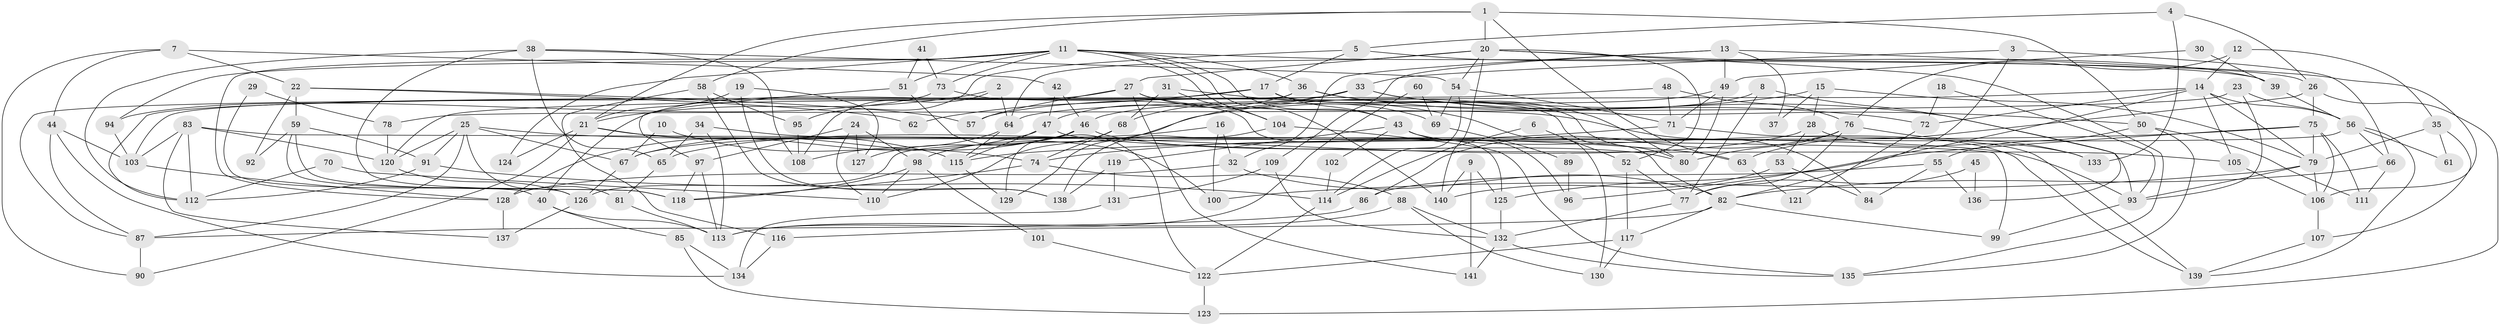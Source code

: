 // coarse degree distribution, {7: 0.12280701754385964, 4: 0.22807017543859648, 5: 0.10526315789473684, 10: 0.07017543859649122, 8: 0.10526315789473684, 6: 0.14035087719298245, 3: 0.07017543859649122, 9: 0.10526315789473684, 2: 0.03508771929824561, 11: 0.017543859649122806}
// Generated by graph-tools (version 1.1) at 2025/37/03/04/25 23:37:12]
// undirected, 141 vertices, 282 edges
graph export_dot {
  node [color=gray90,style=filled];
  1;
  2;
  3;
  4;
  5;
  6;
  7;
  8;
  9;
  10;
  11;
  12;
  13;
  14;
  15;
  16;
  17;
  18;
  19;
  20;
  21;
  22;
  23;
  24;
  25;
  26;
  27;
  28;
  29;
  30;
  31;
  32;
  33;
  34;
  35;
  36;
  37;
  38;
  39;
  40;
  41;
  42;
  43;
  44;
  45;
  46;
  47;
  48;
  49;
  50;
  51;
  52;
  53;
  54;
  55;
  56;
  57;
  58;
  59;
  60;
  61;
  62;
  63;
  64;
  65;
  66;
  67;
  68;
  69;
  70;
  71;
  72;
  73;
  74;
  75;
  76;
  77;
  78;
  79;
  80;
  81;
  82;
  83;
  84;
  85;
  86;
  87;
  88;
  89;
  90;
  91;
  92;
  93;
  94;
  95;
  96;
  97;
  98;
  99;
  100;
  101;
  102;
  103;
  104;
  105;
  106;
  107;
  108;
  109;
  110;
  111;
  112;
  113;
  114;
  115;
  116;
  117;
  118;
  119;
  120;
  121;
  122;
  123;
  124;
  125;
  126;
  127;
  128;
  129;
  130;
  131;
  132;
  133;
  134;
  135;
  136;
  137;
  138;
  139;
  140;
  141;
  1 -- 21;
  1 -- 20;
  1 -- 50;
  1 -- 58;
  1 -- 63;
  2 -- 108;
  2 -- 64;
  2 -- 21;
  3 -- 82;
  3 -- 33;
  3 -- 66;
  4 -- 26;
  4 -- 5;
  4 -- 133;
  5 -- 26;
  5 -- 17;
  5 -- 95;
  6 -- 52;
  6 -- 114;
  7 -- 90;
  7 -- 42;
  7 -- 22;
  7 -- 44;
  8 -- 77;
  8 -- 46;
  8 -- 136;
  9 -- 140;
  9 -- 141;
  9 -- 125;
  10 -- 67;
  10 -- 74;
  11 -- 128;
  11 -- 73;
  11 -- 36;
  11 -- 39;
  11 -- 43;
  11 -- 51;
  11 -- 94;
  11 -- 104;
  11 -- 124;
  11 -- 140;
  12 -- 14;
  12 -- 35;
  12 -- 76;
  13 -- 106;
  13 -- 49;
  13 -- 32;
  13 -- 37;
  13 -- 109;
  14 -- 64;
  14 -- 56;
  14 -- 72;
  14 -- 79;
  14 -- 96;
  14 -- 105;
  15 -- 28;
  15 -- 79;
  15 -- 37;
  15 -- 98;
  16 -- 32;
  16 -- 67;
  16 -- 100;
  17 -- 80;
  17 -- 43;
  17 -- 62;
  17 -- 82;
  17 -- 112;
  18 -- 72;
  18 -- 93;
  19 -- 21;
  19 -- 127;
  19 -- 138;
  20 -- 64;
  20 -- 135;
  20 -- 27;
  20 -- 39;
  20 -- 52;
  20 -- 54;
  20 -- 140;
  21 -- 93;
  21 -- 90;
  21 -- 115;
  21 -- 124;
  22 -- 59;
  22 -- 57;
  22 -- 62;
  22 -- 92;
  23 -- 93;
  23 -- 56;
  23 -- 78;
  24 -- 97;
  24 -- 98;
  24 -- 110;
  24 -- 127;
  25 -- 91;
  25 -- 120;
  25 -- 63;
  25 -- 67;
  25 -- 81;
  25 -- 87;
  26 -- 75;
  26 -- 63;
  26 -- 123;
  27 -- 57;
  27 -- 40;
  27 -- 69;
  27 -- 84;
  27 -- 141;
  28 -- 53;
  28 -- 65;
  28 -- 133;
  29 -- 40;
  29 -- 78;
  30 -- 49;
  30 -- 39;
  31 -- 104;
  31 -- 68;
  31 -- 130;
  32 -- 128;
  32 -- 82;
  33 -- 103;
  33 -- 50;
  33 -- 68;
  33 -- 93;
  33 -- 129;
  34 -- 100;
  34 -- 65;
  34 -- 113;
  35 -- 79;
  35 -- 107;
  35 -- 61;
  36 -- 47;
  36 -- 72;
  36 -- 80;
  36 -- 87;
  38 -- 112;
  38 -- 54;
  38 -- 65;
  38 -- 108;
  38 -- 118;
  39 -- 56;
  40 -- 113;
  40 -- 85;
  41 -- 73;
  41 -- 51;
  42 -- 47;
  42 -- 46;
  43 -- 119;
  43 -- 96;
  43 -- 102;
  43 -- 139;
  44 -- 87;
  44 -- 103;
  44 -- 134;
  45 -- 136;
  45 -- 77;
  46 -- 80;
  46 -- 129;
  46 -- 67;
  46 -- 127;
  47 -- 115;
  47 -- 128;
  47 -- 105;
  48 -- 76;
  48 -- 71;
  48 -- 120;
  49 -- 80;
  49 -- 71;
  49 -- 57;
  50 -- 111;
  50 -- 55;
  50 -- 135;
  51 -- 122;
  51 -- 97;
  52 -- 77;
  52 -- 117;
  53 -- 140;
  53 -- 84;
  54 -- 71;
  54 -- 69;
  54 -- 114;
  55 -- 86;
  55 -- 84;
  55 -- 136;
  56 -- 66;
  56 -- 61;
  56 -- 126;
  56 -- 139;
  58 -- 116;
  58 -- 95;
  58 -- 138;
  59 -- 126;
  59 -- 118;
  59 -- 91;
  59 -- 92;
  60 -- 113;
  60 -- 69;
  63 -- 121;
  64 -- 115;
  64 -- 108;
  65 -- 81;
  66 -- 82;
  66 -- 111;
  67 -- 126;
  68 -- 110;
  68 -- 74;
  69 -- 89;
  70 -- 110;
  70 -- 112;
  71 -- 74;
  71 -- 139;
  72 -- 121;
  73 -- 94;
  73 -- 125;
  74 -- 118;
  74 -- 88;
  75 -- 106;
  75 -- 125;
  75 -- 79;
  75 -- 111;
  75 -- 115;
  76 -- 133;
  76 -- 77;
  76 -- 80;
  76 -- 86;
  77 -- 132;
  78 -- 120;
  79 -- 93;
  79 -- 100;
  79 -- 106;
  81 -- 113;
  82 -- 99;
  82 -- 116;
  82 -- 117;
  83 -- 120;
  83 -- 99;
  83 -- 103;
  83 -- 112;
  83 -- 137;
  85 -- 123;
  85 -- 134;
  86 -- 87;
  87 -- 90;
  88 -- 130;
  88 -- 113;
  88 -- 132;
  89 -- 96;
  91 -- 112;
  91 -- 114;
  93 -- 99;
  94 -- 103;
  95 -- 108;
  97 -- 113;
  97 -- 118;
  98 -- 118;
  98 -- 101;
  98 -- 110;
  101 -- 122;
  102 -- 114;
  103 -- 128;
  104 -- 138;
  104 -- 135;
  105 -- 106;
  106 -- 107;
  107 -- 139;
  109 -- 132;
  109 -- 131;
  114 -- 122;
  115 -- 129;
  116 -- 134;
  117 -- 122;
  117 -- 130;
  119 -- 138;
  119 -- 131;
  120 -- 126;
  122 -- 123;
  125 -- 132;
  126 -- 137;
  128 -- 137;
  131 -- 134;
  132 -- 135;
  132 -- 141;
}
